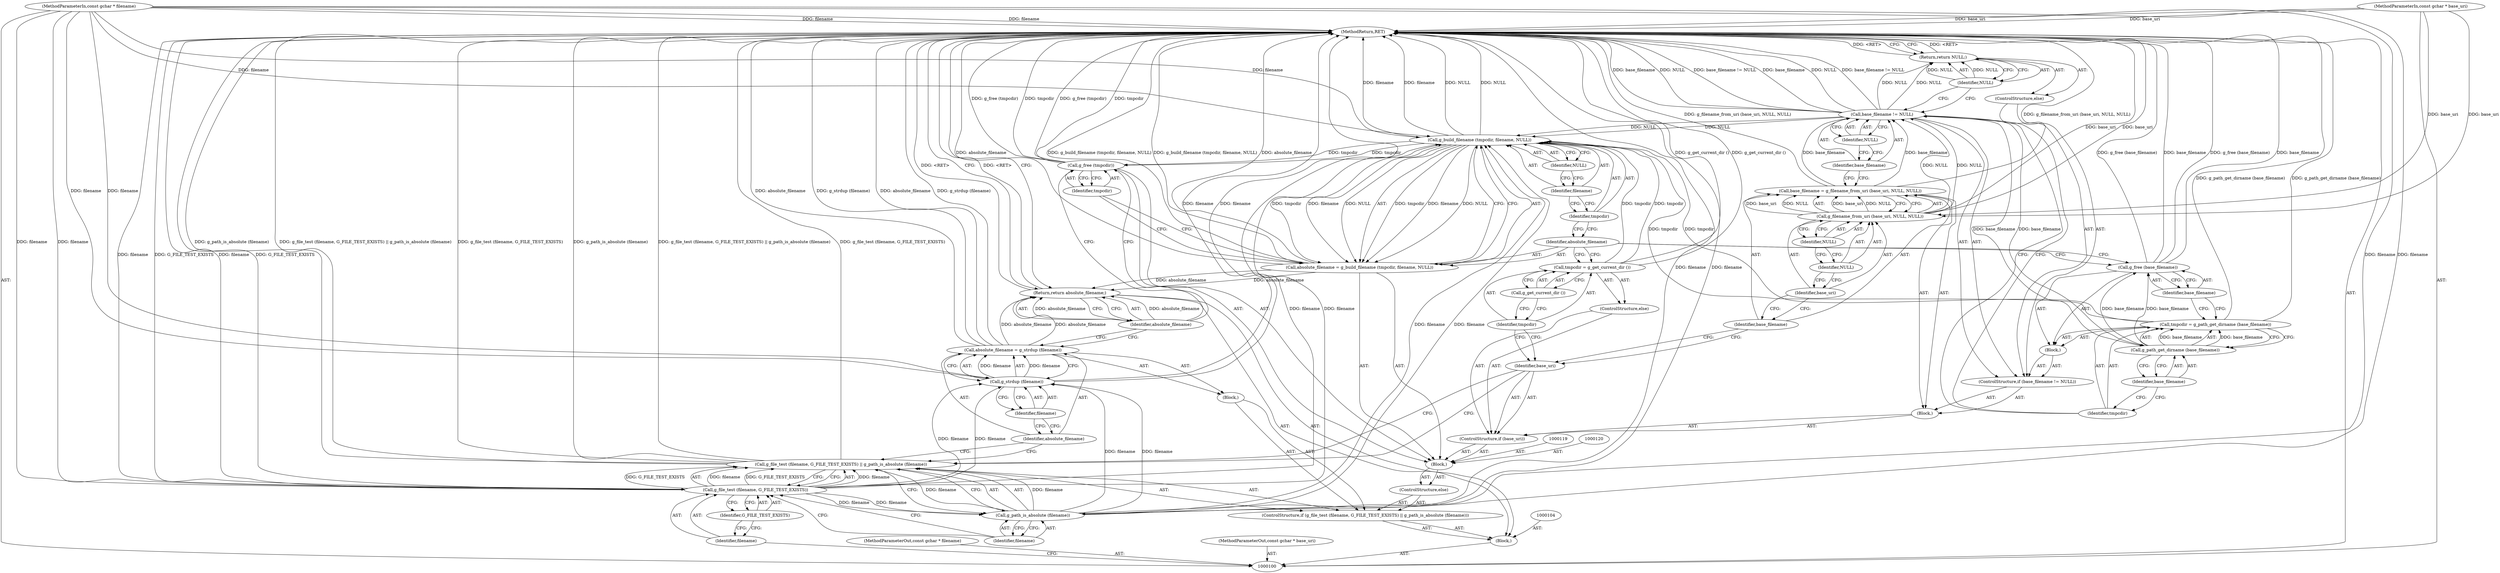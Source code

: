 digraph "1_librsvg_f9d69eadd2b16b00d1a1f9f286122123f8e547dd" {
"1000158" [label="(MethodReturn,RET)"];
"1000101" [label="(MethodParameterIn,const gchar * filename)"];
"1000216" [label="(MethodParameterOut,const gchar * filename)"];
"1000118" [label="(Block,)"];
"1000122" [label="(Identifier,base_uri)"];
"1000123" [label="(Block,)"];
"1000121" [label="(ControlStructure,if (base_uri))"];
"1000124" [label="(Call,base_filename = g_filename_from_uri (base_uri, NULL, NULL))"];
"1000125" [label="(Identifier,base_filename)"];
"1000126" [label="(Call,g_filename_from_uri (base_uri, NULL, NULL))"];
"1000127" [label="(Identifier,base_uri)"];
"1000128" [label="(Identifier,NULL)"];
"1000129" [label="(Identifier,NULL)"];
"1000130" [label="(ControlStructure,if (base_filename != NULL))"];
"1000131" [label="(Call,base_filename != NULL)"];
"1000132" [label="(Identifier,base_filename)"];
"1000133" [label="(Identifier,NULL)"];
"1000134" [label="(Block,)"];
"1000135" [label="(Call,tmpcdir = g_path_get_dirname (base_filename))"];
"1000136" [label="(Identifier,tmpcdir)"];
"1000137" [label="(Call,g_path_get_dirname (base_filename))"];
"1000138" [label="(Identifier,base_filename)"];
"1000139" [label="(Call,g_free (base_filename))"];
"1000140" [label="(Identifier,base_filename)"];
"1000141" [label="(ControlStructure,else)"];
"1000142" [label="(Return,return NULL;)"];
"1000143" [label="(Identifier,NULL)"];
"1000144" [label="(ControlStructure,else)"];
"1000102" [label="(MethodParameterIn,const gchar * base_uri)"];
"1000217" [label="(MethodParameterOut,const gchar * base_uri)"];
"1000145" [label="(Call,tmpcdir = g_get_current_dir ())"];
"1000146" [label="(Identifier,tmpcdir)"];
"1000147" [label="(Call,g_get_current_dir ())"];
"1000150" [label="(Call,g_build_filename (tmpcdir, filename, NULL))"];
"1000151" [label="(Identifier,tmpcdir)"];
"1000152" [label="(Identifier,filename)"];
"1000153" [label="(Identifier,NULL)"];
"1000148" [label="(Call,absolute_filename = g_build_filename (tmpcdir, filename, NULL))"];
"1000149" [label="(Identifier,absolute_filename)"];
"1000155" [label="(Identifier,tmpcdir)"];
"1000154" [label="(Call,g_free (tmpcdir))"];
"1000157" [label="(Identifier,absolute_filename)"];
"1000156" [label="(Return,return absolute_filename;)"];
"1000103" [label="(Block,)"];
"1000108" [label="(Identifier,filename)"];
"1000109" [label="(Identifier,G_FILE_TEST_EXISTS)"];
"1000105" [label="(ControlStructure,if (g_file_test (filename, G_FILE_TEST_EXISTS) || g_path_is_absolute (filename)))"];
"1000110" [label="(Call,g_path_is_absolute (filename))"];
"1000111" [label="(Identifier,filename)"];
"1000106" [label="(Call,g_file_test (filename, G_FILE_TEST_EXISTS) || g_path_is_absolute (filename))"];
"1000107" [label="(Call,g_file_test (filename, G_FILE_TEST_EXISTS))"];
"1000112" [label="(Block,)"];
"1000115" [label="(Call,g_strdup (filename))"];
"1000116" [label="(Identifier,filename)"];
"1000113" [label="(Call,absolute_filename = g_strdup (filename))"];
"1000114" [label="(Identifier,absolute_filename)"];
"1000117" [label="(ControlStructure,else)"];
"1000158" -> "1000100"  [label="AST: "];
"1000158" -> "1000142"  [label="CFG: "];
"1000158" -> "1000156"  [label="CFG: "];
"1000142" -> "1000158"  [label="DDG: <RET>"];
"1000124" -> "1000158"  [label="DDG: g_filename_from_uri (base_uri, NULL, NULL)"];
"1000107" -> "1000158"  [label="DDG: filename"];
"1000107" -> "1000158"  [label="DDG: G_FILE_TEST_EXISTS"];
"1000106" -> "1000158"  [label="DDG: g_file_test (filename, G_FILE_TEST_EXISTS)"];
"1000106" -> "1000158"  [label="DDG: g_path_is_absolute (filename)"];
"1000106" -> "1000158"  [label="DDG: g_file_test (filename, G_FILE_TEST_EXISTS) || g_path_is_absolute (filename)"];
"1000113" -> "1000158"  [label="DDG: absolute_filename"];
"1000113" -> "1000158"  [label="DDG: g_strdup (filename)"];
"1000154" -> "1000158"  [label="DDG: tmpcdir"];
"1000154" -> "1000158"  [label="DDG: g_free (tmpcdir)"];
"1000148" -> "1000158"  [label="DDG: g_build_filename (tmpcdir, filename, NULL)"];
"1000148" -> "1000158"  [label="DDG: absolute_filename"];
"1000131" -> "1000158"  [label="DDG: base_filename"];
"1000131" -> "1000158"  [label="DDG: NULL"];
"1000131" -> "1000158"  [label="DDG: base_filename != NULL"];
"1000139" -> "1000158"  [label="DDG: g_free (base_filename)"];
"1000139" -> "1000158"  [label="DDG: base_filename"];
"1000150" -> "1000158"  [label="DDG: filename"];
"1000150" -> "1000158"  [label="DDG: NULL"];
"1000126" -> "1000158"  [label="DDG: base_uri"];
"1000102" -> "1000158"  [label="DDG: base_uri"];
"1000101" -> "1000158"  [label="DDG: filename"];
"1000145" -> "1000158"  [label="DDG: g_get_current_dir ()"];
"1000110" -> "1000158"  [label="DDG: filename"];
"1000115" -> "1000158"  [label="DDG: filename"];
"1000135" -> "1000158"  [label="DDG: g_path_get_dirname (base_filename)"];
"1000156" -> "1000158"  [label="DDG: <RET>"];
"1000101" -> "1000100"  [label="AST: "];
"1000101" -> "1000158"  [label="DDG: filename"];
"1000101" -> "1000107"  [label="DDG: filename"];
"1000101" -> "1000110"  [label="DDG: filename"];
"1000101" -> "1000115"  [label="DDG: filename"];
"1000101" -> "1000150"  [label="DDG: filename"];
"1000216" -> "1000100"  [label="AST: "];
"1000118" -> "1000117"  [label="AST: "];
"1000119" -> "1000118"  [label="AST: "];
"1000120" -> "1000118"  [label="AST: "];
"1000121" -> "1000118"  [label="AST: "];
"1000148" -> "1000118"  [label="AST: "];
"1000154" -> "1000118"  [label="AST: "];
"1000122" -> "1000121"  [label="AST: "];
"1000122" -> "1000106"  [label="CFG: "];
"1000125" -> "1000122"  [label="CFG: "];
"1000146" -> "1000122"  [label="CFG: "];
"1000123" -> "1000121"  [label="AST: "];
"1000124" -> "1000123"  [label="AST: "];
"1000130" -> "1000123"  [label="AST: "];
"1000121" -> "1000118"  [label="AST: "];
"1000122" -> "1000121"  [label="AST: "];
"1000123" -> "1000121"  [label="AST: "];
"1000144" -> "1000121"  [label="AST: "];
"1000124" -> "1000123"  [label="AST: "];
"1000124" -> "1000126"  [label="CFG: "];
"1000125" -> "1000124"  [label="AST: "];
"1000126" -> "1000124"  [label="AST: "];
"1000132" -> "1000124"  [label="CFG: "];
"1000124" -> "1000158"  [label="DDG: g_filename_from_uri (base_uri, NULL, NULL)"];
"1000126" -> "1000124"  [label="DDG: base_uri"];
"1000126" -> "1000124"  [label="DDG: NULL"];
"1000124" -> "1000131"  [label="DDG: base_filename"];
"1000125" -> "1000124"  [label="AST: "];
"1000125" -> "1000122"  [label="CFG: "];
"1000127" -> "1000125"  [label="CFG: "];
"1000126" -> "1000124"  [label="AST: "];
"1000126" -> "1000129"  [label="CFG: "];
"1000127" -> "1000126"  [label="AST: "];
"1000128" -> "1000126"  [label="AST: "];
"1000129" -> "1000126"  [label="AST: "];
"1000124" -> "1000126"  [label="CFG: "];
"1000126" -> "1000158"  [label="DDG: base_uri"];
"1000126" -> "1000124"  [label="DDG: base_uri"];
"1000126" -> "1000124"  [label="DDG: NULL"];
"1000102" -> "1000126"  [label="DDG: base_uri"];
"1000126" -> "1000131"  [label="DDG: NULL"];
"1000127" -> "1000126"  [label="AST: "];
"1000127" -> "1000125"  [label="CFG: "];
"1000128" -> "1000127"  [label="CFG: "];
"1000128" -> "1000126"  [label="AST: "];
"1000128" -> "1000127"  [label="CFG: "];
"1000129" -> "1000128"  [label="CFG: "];
"1000129" -> "1000126"  [label="AST: "];
"1000129" -> "1000128"  [label="CFG: "];
"1000126" -> "1000129"  [label="CFG: "];
"1000130" -> "1000123"  [label="AST: "];
"1000131" -> "1000130"  [label="AST: "];
"1000134" -> "1000130"  [label="AST: "];
"1000141" -> "1000130"  [label="AST: "];
"1000131" -> "1000130"  [label="AST: "];
"1000131" -> "1000133"  [label="CFG: "];
"1000132" -> "1000131"  [label="AST: "];
"1000133" -> "1000131"  [label="AST: "];
"1000136" -> "1000131"  [label="CFG: "];
"1000143" -> "1000131"  [label="CFG: "];
"1000131" -> "1000158"  [label="DDG: base_filename"];
"1000131" -> "1000158"  [label="DDG: NULL"];
"1000131" -> "1000158"  [label="DDG: base_filename != NULL"];
"1000124" -> "1000131"  [label="DDG: base_filename"];
"1000126" -> "1000131"  [label="DDG: NULL"];
"1000131" -> "1000137"  [label="DDG: base_filename"];
"1000131" -> "1000142"  [label="DDG: NULL"];
"1000131" -> "1000150"  [label="DDG: NULL"];
"1000132" -> "1000131"  [label="AST: "];
"1000132" -> "1000124"  [label="CFG: "];
"1000133" -> "1000132"  [label="CFG: "];
"1000133" -> "1000131"  [label="AST: "];
"1000133" -> "1000132"  [label="CFG: "];
"1000131" -> "1000133"  [label="CFG: "];
"1000134" -> "1000130"  [label="AST: "];
"1000135" -> "1000134"  [label="AST: "];
"1000139" -> "1000134"  [label="AST: "];
"1000135" -> "1000134"  [label="AST: "];
"1000135" -> "1000137"  [label="CFG: "];
"1000136" -> "1000135"  [label="AST: "];
"1000137" -> "1000135"  [label="AST: "];
"1000140" -> "1000135"  [label="CFG: "];
"1000135" -> "1000158"  [label="DDG: g_path_get_dirname (base_filename)"];
"1000137" -> "1000135"  [label="DDG: base_filename"];
"1000135" -> "1000150"  [label="DDG: tmpcdir"];
"1000136" -> "1000135"  [label="AST: "];
"1000136" -> "1000131"  [label="CFG: "];
"1000138" -> "1000136"  [label="CFG: "];
"1000137" -> "1000135"  [label="AST: "];
"1000137" -> "1000138"  [label="CFG: "];
"1000138" -> "1000137"  [label="AST: "];
"1000135" -> "1000137"  [label="CFG: "];
"1000137" -> "1000135"  [label="DDG: base_filename"];
"1000131" -> "1000137"  [label="DDG: base_filename"];
"1000137" -> "1000139"  [label="DDG: base_filename"];
"1000138" -> "1000137"  [label="AST: "];
"1000138" -> "1000136"  [label="CFG: "];
"1000137" -> "1000138"  [label="CFG: "];
"1000139" -> "1000134"  [label="AST: "];
"1000139" -> "1000140"  [label="CFG: "];
"1000140" -> "1000139"  [label="AST: "];
"1000149" -> "1000139"  [label="CFG: "];
"1000139" -> "1000158"  [label="DDG: g_free (base_filename)"];
"1000139" -> "1000158"  [label="DDG: base_filename"];
"1000137" -> "1000139"  [label="DDG: base_filename"];
"1000140" -> "1000139"  [label="AST: "];
"1000140" -> "1000135"  [label="CFG: "];
"1000139" -> "1000140"  [label="CFG: "];
"1000141" -> "1000130"  [label="AST: "];
"1000142" -> "1000141"  [label="AST: "];
"1000142" -> "1000141"  [label="AST: "];
"1000142" -> "1000143"  [label="CFG: "];
"1000143" -> "1000142"  [label="AST: "];
"1000158" -> "1000142"  [label="CFG: "];
"1000142" -> "1000158"  [label="DDG: <RET>"];
"1000143" -> "1000142"  [label="DDG: NULL"];
"1000131" -> "1000142"  [label="DDG: NULL"];
"1000143" -> "1000142"  [label="AST: "];
"1000143" -> "1000131"  [label="CFG: "];
"1000142" -> "1000143"  [label="CFG: "];
"1000143" -> "1000142"  [label="DDG: NULL"];
"1000144" -> "1000121"  [label="AST: "];
"1000145" -> "1000144"  [label="AST: "];
"1000102" -> "1000100"  [label="AST: "];
"1000102" -> "1000158"  [label="DDG: base_uri"];
"1000102" -> "1000126"  [label="DDG: base_uri"];
"1000217" -> "1000100"  [label="AST: "];
"1000145" -> "1000144"  [label="AST: "];
"1000145" -> "1000147"  [label="CFG: "];
"1000146" -> "1000145"  [label="AST: "];
"1000147" -> "1000145"  [label="AST: "];
"1000149" -> "1000145"  [label="CFG: "];
"1000145" -> "1000158"  [label="DDG: g_get_current_dir ()"];
"1000145" -> "1000150"  [label="DDG: tmpcdir"];
"1000146" -> "1000145"  [label="AST: "];
"1000146" -> "1000122"  [label="CFG: "];
"1000147" -> "1000146"  [label="CFG: "];
"1000147" -> "1000145"  [label="AST: "];
"1000147" -> "1000146"  [label="CFG: "];
"1000145" -> "1000147"  [label="CFG: "];
"1000150" -> "1000148"  [label="AST: "];
"1000150" -> "1000153"  [label="CFG: "];
"1000151" -> "1000150"  [label="AST: "];
"1000152" -> "1000150"  [label="AST: "];
"1000153" -> "1000150"  [label="AST: "];
"1000148" -> "1000150"  [label="CFG: "];
"1000150" -> "1000158"  [label="DDG: filename"];
"1000150" -> "1000158"  [label="DDG: NULL"];
"1000150" -> "1000148"  [label="DDG: tmpcdir"];
"1000150" -> "1000148"  [label="DDG: filename"];
"1000150" -> "1000148"  [label="DDG: NULL"];
"1000135" -> "1000150"  [label="DDG: tmpcdir"];
"1000145" -> "1000150"  [label="DDG: tmpcdir"];
"1000107" -> "1000150"  [label="DDG: filename"];
"1000110" -> "1000150"  [label="DDG: filename"];
"1000101" -> "1000150"  [label="DDG: filename"];
"1000131" -> "1000150"  [label="DDG: NULL"];
"1000150" -> "1000154"  [label="DDG: tmpcdir"];
"1000151" -> "1000150"  [label="AST: "];
"1000151" -> "1000149"  [label="CFG: "];
"1000152" -> "1000151"  [label="CFG: "];
"1000152" -> "1000150"  [label="AST: "];
"1000152" -> "1000151"  [label="CFG: "];
"1000153" -> "1000152"  [label="CFG: "];
"1000153" -> "1000150"  [label="AST: "];
"1000153" -> "1000152"  [label="CFG: "];
"1000150" -> "1000153"  [label="CFG: "];
"1000148" -> "1000118"  [label="AST: "];
"1000148" -> "1000150"  [label="CFG: "];
"1000149" -> "1000148"  [label="AST: "];
"1000150" -> "1000148"  [label="AST: "];
"1000155" -> "1000148"  [label="CFG: "];
"1000148" -> "1000158"  [label="DDG: g_build_filename (tmpcdir, filename, NULL)"];
"1000148" -> "1000158"  [label="DDG: absolute_filename"];
"1000150" -> "1000148"  [label="DDG: tmpcdir"];
"1000150" -> "1000148"  [label="DDG: filename"];
"1000150" -> "1000148"  [label="DDG: NULL"];
"1000148" -> "1000156"  [label="DDG: absolute_filename"];
"1000149" -> "1000148"  [label="AST: "];
"1000149" -> "1000139"  [label="CFG: "];
"1000149" -> "1000145"  [label="CFG: "];
"1000151" -> "1000149"  [label="CFG: "];
"1000155" -> "1000154"  [label="AST: "];
"1000155" -> "1000148"  [label="CFG: "];
"1000154" -> "1000155"  [label="CFG: "];
"1000154" -> "1000118"  [label="AST: "];
"1000154" -> "1000155"  [label="CFG: "];
"1000155" -> "1000154"  [label="AST: "];
"1000157" -> "1000154"  [label="CFG: "];
"1000154" -> "1000158"  [label="DDG: tmpcdir"];
"1000154" -> "1000158"  [label="DDG: g_free (tmpcdir)"];
"1000150" -> "1000154"  [label="DDG: tmpcdir"];
"1000157" -> "1000156"  [label="AST: "];
"1000157" -> "1000113"  [label="CFG: "];
"1000157" -> "1000154"  [label="CFG: "];
"1000156" -> "1000157"  [label="CFG: "];
"1000157" -> "1000156"  [label="DDG: absolute_filename"];
"1000156" -> "1000103"  [label="AST: "];
"1000156" -> "1000157"  [label="CFG: "];
"1000157" -> "1000156"  [label="AST: "];
"1000158" -> "1000156"  [label="CFG: "];
"1000156" -> "1000158"  [label="DDG: <RET>"];
"1000157" -> "1000156"  [label="DDG: absolute_filename"];
"1000113" -> "1000156"  [label="DDG: absolute_filename"];
"1000148" -> "1000156"  [label="DDG: absolute_filename"];
"1000103" -> "1000100"  [label="AST: "];
"1000104" -> "1000103"  [label="AST: "];
"1000105" -> "1000103"  [label="AST: "];
"1000156" -> "1000103"  [label="AST: "];
"1000108" -> "1000107"  [label="AST: "];
"1000108" -> "1000100"  [label="CFG: "];
"1000109" -> "1000108"  [label="CFG: "];
"1000109" -> "1000107"  [label="AST: "];
"1000109" -> "1000108"  [label="CFG: "];
"1000107" -> "1000109"  [label="CFG: "];
"1000105" -> "1000103"  [label="AST: "];
"1000106" -> "1000105"  [label="AST: "];
"1000112" -> "1000105"  [label="AST: "];
"1000117" -> "1000105"  [label="AST: "];
"1000110" -> "1000106"  [label="AST: "];
"1000110" -> "1000111"  [label="CFG: "];
"1000111" -> "1000110"  [label="AST: "];
"1000106" -> "1000110"  [label="CFG: "];
"1000110" -> "1000158"  [label="DDG: filename"];
"1000110" -> "1000106"  [label="DDG: filename"];
"1000107" -> "1000110"  [label="DDG: filename"];
"1000101" -> "1000110"  [label="DDG: filename"];
"1000110" -> "1000115"  [label="DDG: filename"];
"1000110" -> "1000150"  [label="DDG: filename"];
"1000111" -> "1000110"  [label="AST: "];
"1000111" -> "1000107"  [label="CFG: "];
"1000110" -> "1000111"  [label="CFG: "];
"1000106" -> "1000105"  [label="AST: "];
"1000106" -> "1000107"  [label="CFG: "];
"1000106" -> "1000110"  [label="CFG: "];
"1000107" -> "1000106"  [label="AST: "];
"1000110" -> "1000106"  [label="AST: "];
"1000114" -> "1000106"  [label="CFG: "];
"1000122" -> "1000106"  [label="CFG: "];
"1000106" -> "1000158"  [label="DDG: g_file_test (filename, G_FILE_TEST_EXISTS)"];
"1000106" -> "1000158"  [label="DDG: g_path_is_absolute (filename)"];
"1000106" -> "1000158"  [label="DDG: g_file_test (filename, G_FILE_TEST_EXISTS) || g_path_is_absolute (filename)"];
"1000107" -> "1000106"  [label="DDG: filename"];
"1000107" -> "1000106"  [label="DDG: G_FILE_TEST_EXISTS"];
"1000110" -> "1000106"  [label="DDG: filename"];
"1000107" -> "1000106"  [label="AST: "];
"1000107" -> "1000109"  [label="CFG: "];
"1000108" -> "1000107"  [label="AST: "];
"1000109" -> "1000107"  [label="AST: "];
"1000111" -> "1000107"  [label="CFG: "];
"1000106" -> "1000107"  [label="CFG: "];
"1000107" -> "1000158"  [label="DDG: filename"];
"1000107" -> "1000158"  [label="DDG: G_FILE_TEST_EXISTS"];
"1000107" -> "1000106"  [label="DDG: filename"];
"1000107" -> "1000106"  [label="DDG: G_FILE_TEST_EXISTS"];
"1000101" -> "1000107"  [label="DDG: filename"];
"1000107" -> "1000110"  [label="DDG: filename"];
"1000107" -> "1000115"  [label="DDG: filename"];
"1000107" -> "1000150"  [label="DDG: filename"];
"1000112" -> "1000105"  [label="AST: "];
"1000113" -> "1000112"  [label="AST: "];
"1000115" -> "1000113"  [label="AST: "];
"1000115" -> "1000116"  [label="CFG: "];
"1000116" -> "1000115"  [label="AST: "];
"1000113" -> "1000115"  [label="CFG: "];
"1000115" -> "1000158"  [label="DDG: filename"];
"1000115" -> "1000113"  [label="DDG: filename"];
"1000107" -> "1000115"  [label="DDG: filename"];
"1000110" -> "1000115"  [label="DDG: filename"];
"1000101" -> "1000115"  [label="DDG: filename"];
"1000116" -> "1000115"  [label="AST: "];
"1000116" -> "1000114"  [label="CFG: "];
"1000115" -> "1000116"  [label="CFG: "];
"1000113" -> "1000112"  [label="AST: "];
"1000113" -> "1000115"  [label="CFG: "];
"1000114" -> "1000113"  [label="AST: "];
"1000115" -> "1000113"  [label="AST: "];
"1000157" -> "1000113"  [label="CFG: "];
"1000113" -> "1000158"  [label="DDG: absolute_filename"];
"1000113" -> "1000158"  [label="DDG: g_strdup (filename)"];
"1000115" -> "1000113"  [label="DDG: filename"];
"1000113" -> "1000156"  [label="DDG: absolute_filename"];
"1000114" -> "1000113"  [label="AST: "];
"1000114" -> "1000106"  [label="CFG: "];
"1000116" -> "1000114"  [label="CFG: "];
"1000117" -> "1000105"  [label="AST: "];
"1000118" -> "1000117"  [label="AST: "];
}
